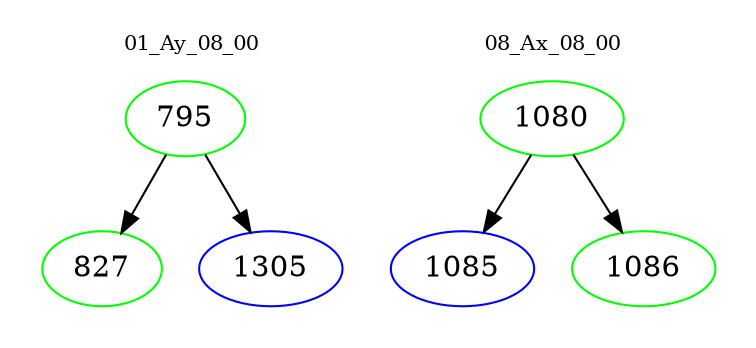 digraph{
subgraph cluster_0 {
color = white
label = "01_Ay_08_00";
fontsize=10;
T0_795 [label="795", color="green"]
T0_795 -> T0_827 [color="black"]
T0_827 [label="827", color="green"]
T0_795 -> T0_1305 [color="black"]
T0_1305 [label="1305", color="blue"]
}
subgraph cluster_1 {
color = white
label = "08_Ax_08_00";
fontsize=10;
T1_1080 [label="1080", color="green"]
T1_1080 -> T1_1085 [color="black"]
T1_1085 [label="1085", color="blue"]
T1_1080 -> T1_1086 [color="black"]
T1_1086 [label="1086", color="green"]
}
}
